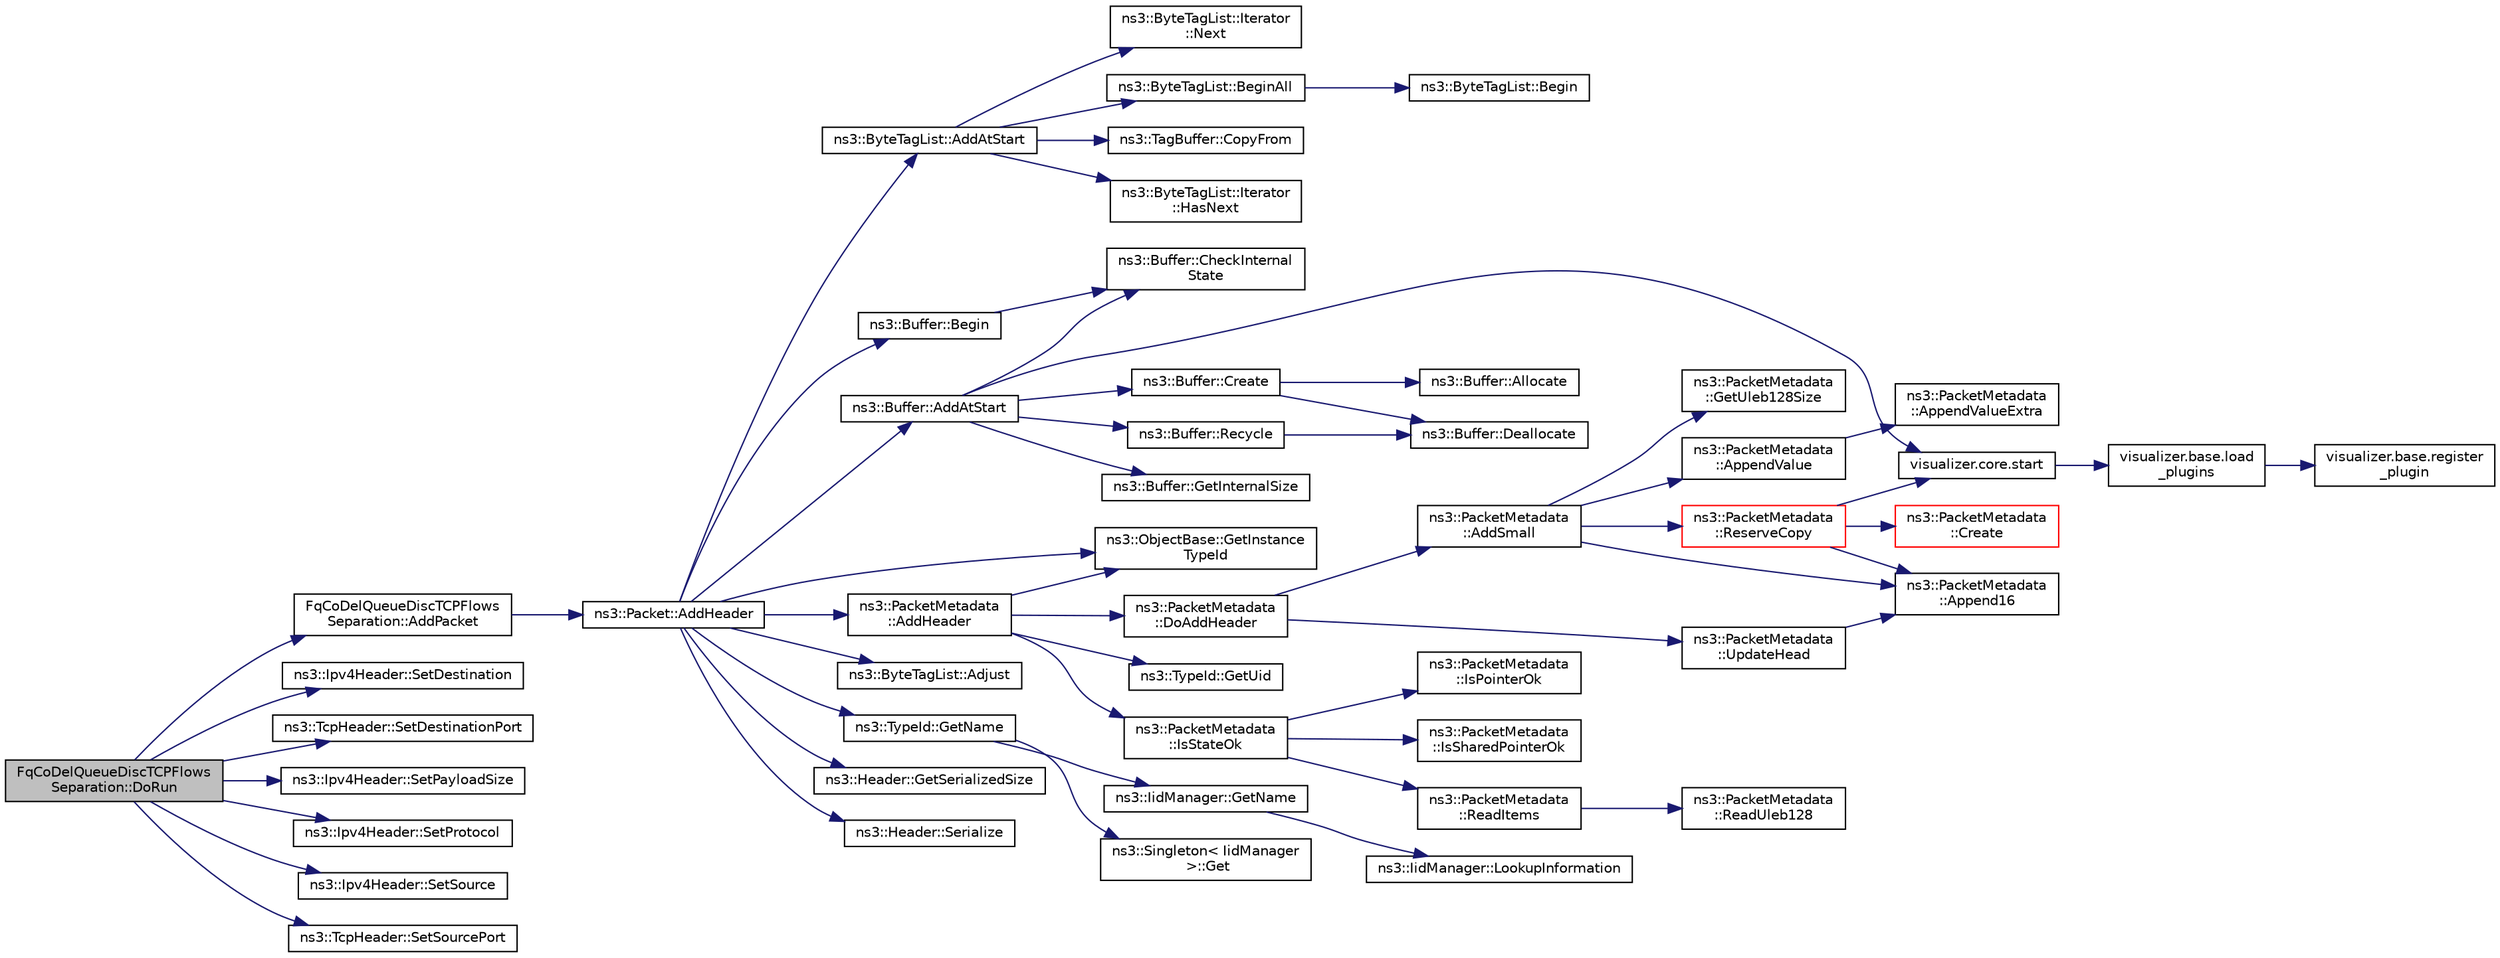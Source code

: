 digraph "FqCoDelQueueDiscTCPFlowsSeparation::DoRun"
{
 // LATEX_PDF_SIZE
  edge [fontname="Helvetica",fontsize="10",labelfontname="Helvetica",labelfontsize="10"];
  node [fontname="Helvetica",fontsize="10",shape=record];
  rankdir="LR";
  Node1 [label="FqCoDelQueueDiscTCPFlows\lSeparation::DoRun",height=0.2,width=0.4,color="black", fillcolor="grey75", style="filled", fontcolor="black",tooltip="Implementation to actually run this TestCase."];
  Node1 -> Node2 [color="midnightblue",fontsize="10",style="solid",fontname="Helvetica"];
  Node2 [label="FqCoDelQueueDiscTCPFlows\lSeparation::AddPacket",height=0.2,width=0.4,color="black", fillcolor="white", style="filled",URL="$class_fq_co_del_queue_disc_t_c_p_flows_separation.html#ae3d3e59d786d4cc53a9140ac1a870a4b",tooltip=" "];
  Node2 -> Node3 [color="midnightblue",fontsize="10",style="solid",fontname="Helvetica"];
  Node3 [label="ns3::Packet::AddHeader",height=0.2,width=0.4,color="black", fillcolor="white", style="filled",URL="$classns3_1_1_packet.html#a465108c595a0bc592095cbcab1832ed8",tooltip="Add header to this packet."];
  Node3 -> Node4 [color="midnightblue",fontsize="10",style="solid",fontname="Helvetica"];
  Node4 [label="ns3::ByteTagList::AddAtStart",height=0.2,width=0.4,color="black", fillcolor="white", style="filled",URL="$classns3_1_1_byte_tag_list.html#acb4563fbe4299c55af41ba7a166b71d5",tooltip="Make sure that all offsets are bigger than prependOffset which represents the location where new byte..."];
  Node4 -> Node5 [color="midnightblue",fontsize="10",style="solid",fontname="Helvetica"];
  Node5 [label="ns3::ByteTagList::BeginAll",height=0.2,width=0.4,color="black", fillcolor="white", style="filled",URL="$classns3_1_1_byte_tag_list.html#ab1d2c5671ea01900fa9ef58e33d1e739",tooltip="Returns an iterator pointing to the very first tag in this list."];
  Node5 -> Node6 [color="midnightblue",fontsize="10",style="solid",fontname="Helvetica"];
  Node6 [label="ns3::ByteTagList::Begin",height=0.2,width=0.4,color="black", fillcolor="white", style="filled",URL="$classns3_1_1_byte_tag_list.html#a22bb3fbf008c3bd4821429521a35c82d",tooltip=" "];
  Node4 -> Node7 [color="midnightblue",fontsize="10",style="solid",fontname="Helvetica"];
  Node7 [label="ns3::TagBuffer::CopyFrom",height=0.2,width=0.4,color="black", fillcolor="white", style="filled",URL="$classns3_1_1_tag_buffer.html#afe07a9e117449ff5b5d5857291671349",tooltip="Copy the nternal structure of another TagBuffer."];
  Node4 -> Node8 [color="midnightblue",fontsize="10",style="solid",fontname="Helvetica"];
  Node8 [label="ns3::ByteTagList::Iterator\l::HasNext",height=0.2,width=0.4,color="black", fillcolor="white", style="filled",URL="$classns3_1_1_byte_tag_list_1_1_iterator.html#a44e33e812e3eba4fdc168e36380853af",tooltip="Used to determine if the iterator is at the end of the byteTagList."];
  Node4 -> Node9 [color="midnightblue",fontsize="10",style="solid",fontname="Helvetica"];
  Node9 [label="ns3::ByteTagList::Iterator\l::Next",height=0.2,width=0.4,color="black", fillcolor="white", style="filled",URL="$classns3_1_1_byte_tag_list_1_1_iterator.html#af521864d800baab1d9c5262f59ce4433",tooltip="Returns the next Item from the ByteTagList."];
  Node3 -> Node10 [color="midnightblue",fontsize="10",style="solid",fontname="Helvetica"];
  Node10 [label="ns3::Buffer::AddAtStart",height=0.2,width=0.4,color="black", fillcolor="white", style="filled",URL="$classns3_1_1_buffer.html#a8abd8164c3671d3dadc98fc66fade7b1",tooltip=" "];
  Node10 -> Node11 [color="midnightblue",fontsize="10",style="solid",fontname="Helvetica"];
  Node11 [label="ns3::Buffer::CheckInternal\lState",height=0.2,width=0.4,color="black", fillcolor="white", style="filled",URL="$classns3_1_1_buffer.html#a200897ee202518b0d2bf91ead4e82be9",tooltip="Checks the internal buffer structures consistency."];
  Node10 -> Node12 [color="midnightblue",fontsize="10",style="solid",fontname="Helvetica"];
  Node12 [label="ns3::Buffer::Create",height=0.2,width=0.4,color="black", fillcolor="white", style="filled",URL="$classns3_1_1_buffer.html#a340c9888e35cf55d024808adfbd75913",tooltip="Create a buffer data storage."];
  Node12 -> Node13 [color="midnightblue",fontsize="10",style="solid",fontname="Helvetica"];
  Node13 [label="ns3::Buffer::Allocate",height=0.2,width=0.4,color="black", fillcolor="white", style="filled",URL="$classns3_1_1_buffer.html#a7bbfa888d618a79ee413fe01a7b4ff68",tooltip="Allocate a buffer data storage."];
  Node12 -> Node14 [color="midnightblue",fontsize="10",style="solid",fontname="Helvetica"];
  Node14 [label="ns3::Buffer::Deallocate",height=0.2,width=0.4,color="black", fillcolor="white", style="filled",URL="$classns3_1_1_buffer.html#a5cf2847bcc22da58cfa7e3a6b0279a01",tooltip="Deallocate the buffer memory."];
  Node10 -> Node15 [color="midnightblue",fontsize="10",style="solid",fontname="Helvetica"];
  Node15 [label="ns3::Buffer::GetInternalSize",height=0.2,width=0.4,color="black", fillcolor="white", style="filled",URL="$classns3_1_1_buffer.html#a1042168f1f6f3b24ad08a668662ab373",tooltip="Get the buffer real size."];
  Node10 -> Node16 [color="midnightblue",fontsize="10",style="solid",fontname="Helvetica"];
  Node16 [label="ns3::Buffer::Recycle",height=0.2,width=0.4,color="black", fillcolor="white", style="filled",URL="$classns3_1_1_buffer.html#aa14d4354b6de0c9d6044805f6503ecd2",tooltip="Recycle the buffer memory."];
  Node16 -> Node14 [color="midnightblue",fontsize="10",style="solid",fontname="Helvetica"];
  Node10 -> Node17 [color="midnightblue",fontsize="10",style="solid",fontname="Helvetica"];
  Node17 [label="visualizer.core.start",height=0.2,width=0.4,color="black", fillcolor="white", style="filled",URL="$namespacevisualizer_1_1core.html#a2a35e5d8a34af358b508dac8635754e0",tooltip=" "];
  Node17 -> Node18 [color="midnightblue",fontsize="10",style="solid",fontname="Helvetica"];
  Node18 [label="visualizer.base.load\l_plugins",height=0.2,width=0.4,color="black", fillcolor="white", style="filled",URL="$namespacevisualizer_1_1base.html#ad171497a5ff1afe0a73bedaebf35448f",tooltip=" "];
  Node18 -> Node19 [color="midnightblue",fontsize="10",style="solid",fontname="Helvetica"];
  Node19 [label="visualizer.base.register\l_plugin",height=0.2,width=0.4,color="black", fillcolor="white", style="filled",URL="$namespacevisualizer_1_1base.html#a6b0ffcff1e17ec4027496f50177e5b9e",tooltip=" "];
  Node3 -> Node20 [color="midnightblue",fontsize="10",style="solid",fontname="Helvetica"];
  Node20 [label="ns3::PacketMetadata\l::AddHeader",height=0.2,width=0.4,color="black", fillcolor="white", style="filled",URL="$classns3_1_1_packet_metadata.html#abdce736c4c5f647242f0808c0d2f9249",tooltip="Add an header."];
  Node20 -> Node21 [color="midnightblue",fontsize="10",style="solid",fontname="Helvetica"];
  Node21 [label="ns3::PacketMetadata\l::DoAddHeader",height=0.2,width=0.4,color="black", fillcolor="white", style="filled",URL="$classns3_1_1_packet_metadata.html#ae5ad09674e28733405c49b2655c51a5a",tooltip="Add an header."];
  Node21 -> Node22 [color="midnightblue",fontsize="10",style="solid",fontname="Helvetica"];
  Node22 [label="ns3::PacketMetadata\l::AddSmall",height=0.2,width=0.4,color="black", fillcolor="white", style="filled",URL="$classns3_1_1_packet_metadata.html#a9d74d684e6a7448a6790220c6c8e99f2",tooltip="Add a SmallItem."];
  Node22 -> Node23 [color="midnightblue",fontsize="10",style="solid",fontname="Helvetica"];
  Node23 [label="ns3::PacketMetadata\l::Append16",height=0.2,width=0.4,color="black", fillcolor="white", style="filled",URL="$classns3_1_1_packet_metadata.html#ab80adc9c544b0f087715acf15e255707",tooltip="Append a 16-bit value to the buffer."];
  Node22 -> Node24 [color="midnightblue",fontsize="10",style="solid",fontname="Helvetica"];
  Node24 [label="ns3::PacketMetadata\l::AppendValue",height=0.2,width=0.4,color="black", fillcolor="white", style="filled",URL="$classns3_1_1_packet_metadata.html#a48151488856a00fc7325c3e761b19b97",tooltip="Append a value to the buffer."];
  Node24 -> Node25 [color="midnightblue",fontsize="10",style="solid",fontname="Helvetica"];
  Node25 [label="ns3::PacketMetadata\l::AppendValueExtra",height=0.2,width=0.4,color="black", fillcolor="white", style="filled",URL="$classns3_1_1_packet_metadata.html#a1cac4e4c0f975898b39dc0a8cd7fd4d0",tooltip="Append a value to the buffer - extra."];
  Node22 -> Node26 [color="midnightblue",fontsize="10",style="solid",fontname="Helvetica"];
  Node26 [label="ns3::PacketMetadata\l::GetUleb128Size",height=0.2,width=0.4,color="black", fillcolor="white", style="filled",URL="$classns3_1_1_packet_metadata.html#aadb44e72f1c8b867ae9979973af3c075",tooltip="Get the ULEB128 (Unsigned Little Endian Base 128) size."];
  Node22 -> Node27 [color="midnightblue",fontsize="10",style="solid",fontname="Helvetica"];
  Node27 [label="ns3::PacketMetadata\l::ReserveCopy",height=0.2,width=0.4,color="red", fillcolor="white", style="filled",URL="$classns3_1_1_packet_metadata.html#a18a4039a86f4c212742f6359849ddfd6",tooltip="Reserve space and make a metadata copy."];
  Node27 -> Node23 [color="midnightblue",fontsize="10",style="solid",fontname="Helvetica"];
  Node27 -> Node28 [color="midnightblue",fontsize="10",style="solid",fontname="Helvetica"];
  Node28 [label="ns3::PacketMetadata\l::Create",height=0.2,width=0.4,color="red", fillcolor="white", style="filled",URL="$classns3_1_1_packet_metadata.html#a94be0cf01bdfdf5dda7ae0afc475dc2a",tooltip="Create a buffer data storage."];
  Node27 -> Node17 [color="midnightblue",fontsize="10",style="solid",fontname="Helvetica"];
  Node21 -> Node32 [color="midnightblue",fontsize="10",style="solid",fontname="Helvetica"];
  Node32 [label="ns3::PacketMetadata\l::UpdateHead",height=0.2,width=0.4,color="black", fillcolor="white", style="filled",URL="$classns3_1_1_packet_metadata.html#a3baa0c324423e6fd600b31858aa4ade9",tooltip="Update the head."];
  Node32 -> Node23 [color="midnightblue",fontsize="10",style="solid",fontname="Helvetica"];
  Node20 -> Node33 [color="midnightblue",fontsize="10",style="solid",fontname="Helvetica"];
  Node33 [label="ns3::ObjectBase::GetInstance\lTypeId",height=0.2,width=0.4,color="black", fillcolor="white", style="filled",URL="$classns3_1_1_object_base.html#abe5b43a6f5b99a92a4c3122db31f06fb",tooltip="Get the most derived TypeId for this Object."];
  Node20 -> Node34 [color="midnightblue",fontsize="10",style="solid",fontname="Helvetica"];
  Node34 [label="ns3::TypeId::GetUid",height=0.2,width=0.4,color="black", fillcolor="white", style="filled",URL="$classns3_1_1_type_id.html#a429535085325d6f926724771446d9047",tooltip="Get the internal id of this TypeId."];
  Node20 -> Node35 [color="midnightblue",fontsize="10",style="solid",fontname="Helvetica"];
  Node35 [label="ns3::PacketMetadata\l::IsStateOk",height=0.2,width=0.4,color="black", fillcolor="white", style="filled",URL="$classns3_1_1_packet_metadata.html#a547dc7d09f1b2d41a28445a91c2fcf37",tooltip="Check if the metadata state is ok."];
  Node35 -> Node36 [color="midnightblue",fontsize="10",style="solid",fontname="Helvetica"];
  Node36 [label="ns3::PacketMetadata\l::IsPointerOk",height=0.2,width=0.4,color="black", fillcolor="white", style="filled",URL="$classns3_1_1_packet_metadata.html#ac6fcebd163b3655b041476c3277102c1",tooltip="Check if the position is valid."];
  Node35 -> Node37 [color="midnightblue",fontsize="10",style="solid",fontname="Helvetica"];
  Node37 [label="ns3::PacketMetadata\l::IsSharedPointerOk",height=0.2,width=0.4,color="black", fillcolor="white", style="filled",URL="$classns3_1_1_packet_metadata.html#ac9e6db729cae99e9755981de02f3ffa0",tooltip="Check if the position is valid."];
  Node35 -> Node38 [color="midnightblue",fontsize="10",style="solid",fontname="Helvetica"];
  Node38 [label="ns3::PacketMetadata\l::ReadItems",height=0.2,width=0.4,color="black", fillcolor="white", style="filled",URL="$classns3_1_1_packet_metadata.html#a7fe144386274167b6aac05ac0a0cdf6f",tooltip="Read items."];
  Node38 -> Node39 [color="midnightblue",fontsize="10",style="solid",fontname="Helvetica"];
  Node39 [label="ns3::PacketMetadata\l::ReadUleb128",height=0.2,width=0.4,color="black", fillcolor="white", style="filled",URL="$classns3_1_1_packet_metadata.html#a7378e5fe71fcefd939f19c1669e54c79",tooltip="Read a ULEB128 (Unsigned Little Endian Base 128) coded number."];
  Node3 -> Node40 [color="midnightblue",fontsize="10",style="solid",fontname="Helvetica"];
  Node40 [label="ns3::ByteTagList::Adjust",height=0.2,width=0.4,color="black", fillcolor="white", style="filled",URL="$classns3_1_1_byte_tag_list.html#a1fec06d7e6daaf8039cf2a148e4090f2",tooltip="Adjust the offsets stored internally by the adjustment delta."];
  Node3 -> Node41 [color="midnightblue",fontsize="10",style="solid",fontname="Helvetica"];
  Node41 [label="ns3::Buffer::Begin",height=0.2,width=0.4,color="black", fillcolor="white", style="filled",URL="$classns3_1_1_buffer.html#acb977a0179de9abe4e295ce22023b4ca",tooltip=" "];
  Node41 -> Node11 [color="midnightblue",fontsize="10",style="solid",fontname="Helvetica"];
  Node3 -> Node33 [color="midnightblue",fontsize="10",style="solid",fontname="Helvetica"];
  Node3 -> Node42 [color="midnightblue",fontsize="10",style="solid",fontname="Helvetica"];
  Node42 [label="ns3::TypeId::GetName",height=0.2,width=0.4,color="black", fillcolor="white", style="filled",URL="$classns3_1_1_type_id.html#abc4965475a579c2afdc668d7a7d58374",tooltip="Get the name."];
  Node42 -> Node43 [color="midnightblue",fontsize="10",style="solid",fontname="Helvetica"];
  Node43 [label="ns3::Singleton\< IidManager\l \>::Get",height=0.2,width=0.4,color="black", fillcolor="white", style="filled",URL="$classns3_1_1_singleton.html#a80a2cd3c25a27ea72add7a9f7a141ffa",tooltip="Get a pointer to the singleton instance."];
  Node42 -> Node44 [color="midnightblue",fontsize="10",style="solid",fontname="Helvetica"];
  Node44 [label="ns3::IidManager::GetName",height=0.2,width=0.4,color="black", fillcolor="white", style="filled",URL="$classns3_1_1_iid_manager.html#a6658aaa8120efd885e98addb76a6f1d4",tooltip="Get the name of a type id."];
  Node44 -> Node45 [color="midnightblue",fontsize="10",style="solid",fontname="Helvetica"];
  Node45 [label="ns3::IidManager::LookupInformation",height=0.2,width=0.4,color="black", fillcolor="white", style="filled",URL="$classns3_1_1_iid_manager.html#a84af06b798b21fa700469a3ac5f65f3f",tooltip="Retrieve the information record for a type."];
  Node3 -> Node46 [color="midnightblue",fontsize="10",style="solid",fontname="Helvetica"];
  Node46 [label="ns3::Header::GetSerializedSize",height=0.2,width=0.4,color="black", fillcolor="white", style="filled",URL="$classns3_1_1_header.html#a6ef0497eabc1b1fb0ad42738eb73f934",tooltip=" "];
  Node3 -> Node47 [color="midnightblue",fontsize="10",style="solid",fontname="Helvetica"];
  Node47 [label="ns3::Header::Serialize",height=0.2,width=0.4,color="black", fillcolor="white", style="filled",URL="$classns3_1_1_header.html#afb61f1aac69ff8349a6bfe521fab5404",tooltip=" "];
  Node1 -> Node48 [color="midnightblue",fontsize="10",style="solid",fontname="Helvetica"];
  Node48 [label="ns3::Ipv4Header::SetDestination",height=0.2,width=0.4,color="black", fillcolor="white", style="filled",URL="$classns3_1_1_ipv4_header.html#a154e584fb5418de7a5ce34dbb852de02",tooltip=" "];
  Node1 -> Node49 [color="midnightblue",fontsize="10",style="solid",fontname="Helvetica"];
  Node49 [label="ns3::TcpHeader::SetDestinationPort",height=0.2,width=0.4,color="black", fillcolor="white", style="filled",URL="$classns3_1_1_tcp_header.html#a3259c06373ba4261eaaaed0cbf40cad3",tooltip="Set the destination port."];
  Node1 -> Node50 [color="midnightblue",fontsize="10",style="solid",fontname="Helvetica"];
  Node50 [label="ns3::Ipv4Header::SetPayloadSize",height=0.2,width=0.4,color="black", fillcolor="white", style="filled",URL="$classns3_1_1_ipv4_header.html#a3e961181f7839619a68bb7a2dcd483b0",tooltip=" "];
  Node1 -> Node51 [color="midnightblue",fontsize="10",style="solid",fontname="Helvetica"];
  Node51 [label="ns3::Ipv4Header::SetProtocol",height=0.2,width=0.4,color="black", fillcolor="white", style="filled",URL="$classns3_1_1_ipv4_header.html#aca424df8132b7717fb4c315fcb4ce4bf",tooltip=" "];
  Node1 -> Node52 [color="midnightblue",fontsize="10",style="solid",fontname="Helvetica"];
  Node52 [label="ns3::Ipv4Header::SetSource",height=0.2,width=0.4,color="black", fillcolor="white", style="filled",URL="$classns3_1_1_ipv4_header.html#af3c8c140e302ec4aa1dc885ce1dcc070",tooltip=" "];
  Node1 -> Node53 [color="midnightblue",fontsize="10",style="solid",fontname="Helvetica"];
  Node53 [label="ns3::TcpHeader::SetSourcePort",height=0.2,width=0.4,color="black", fillcolor="white", style="filled",URL="$classns3_1_1_tcp_header.html#aceb2630b3d43118ee576aec58f55a0ff",tooltip="Set the source port."];
}
